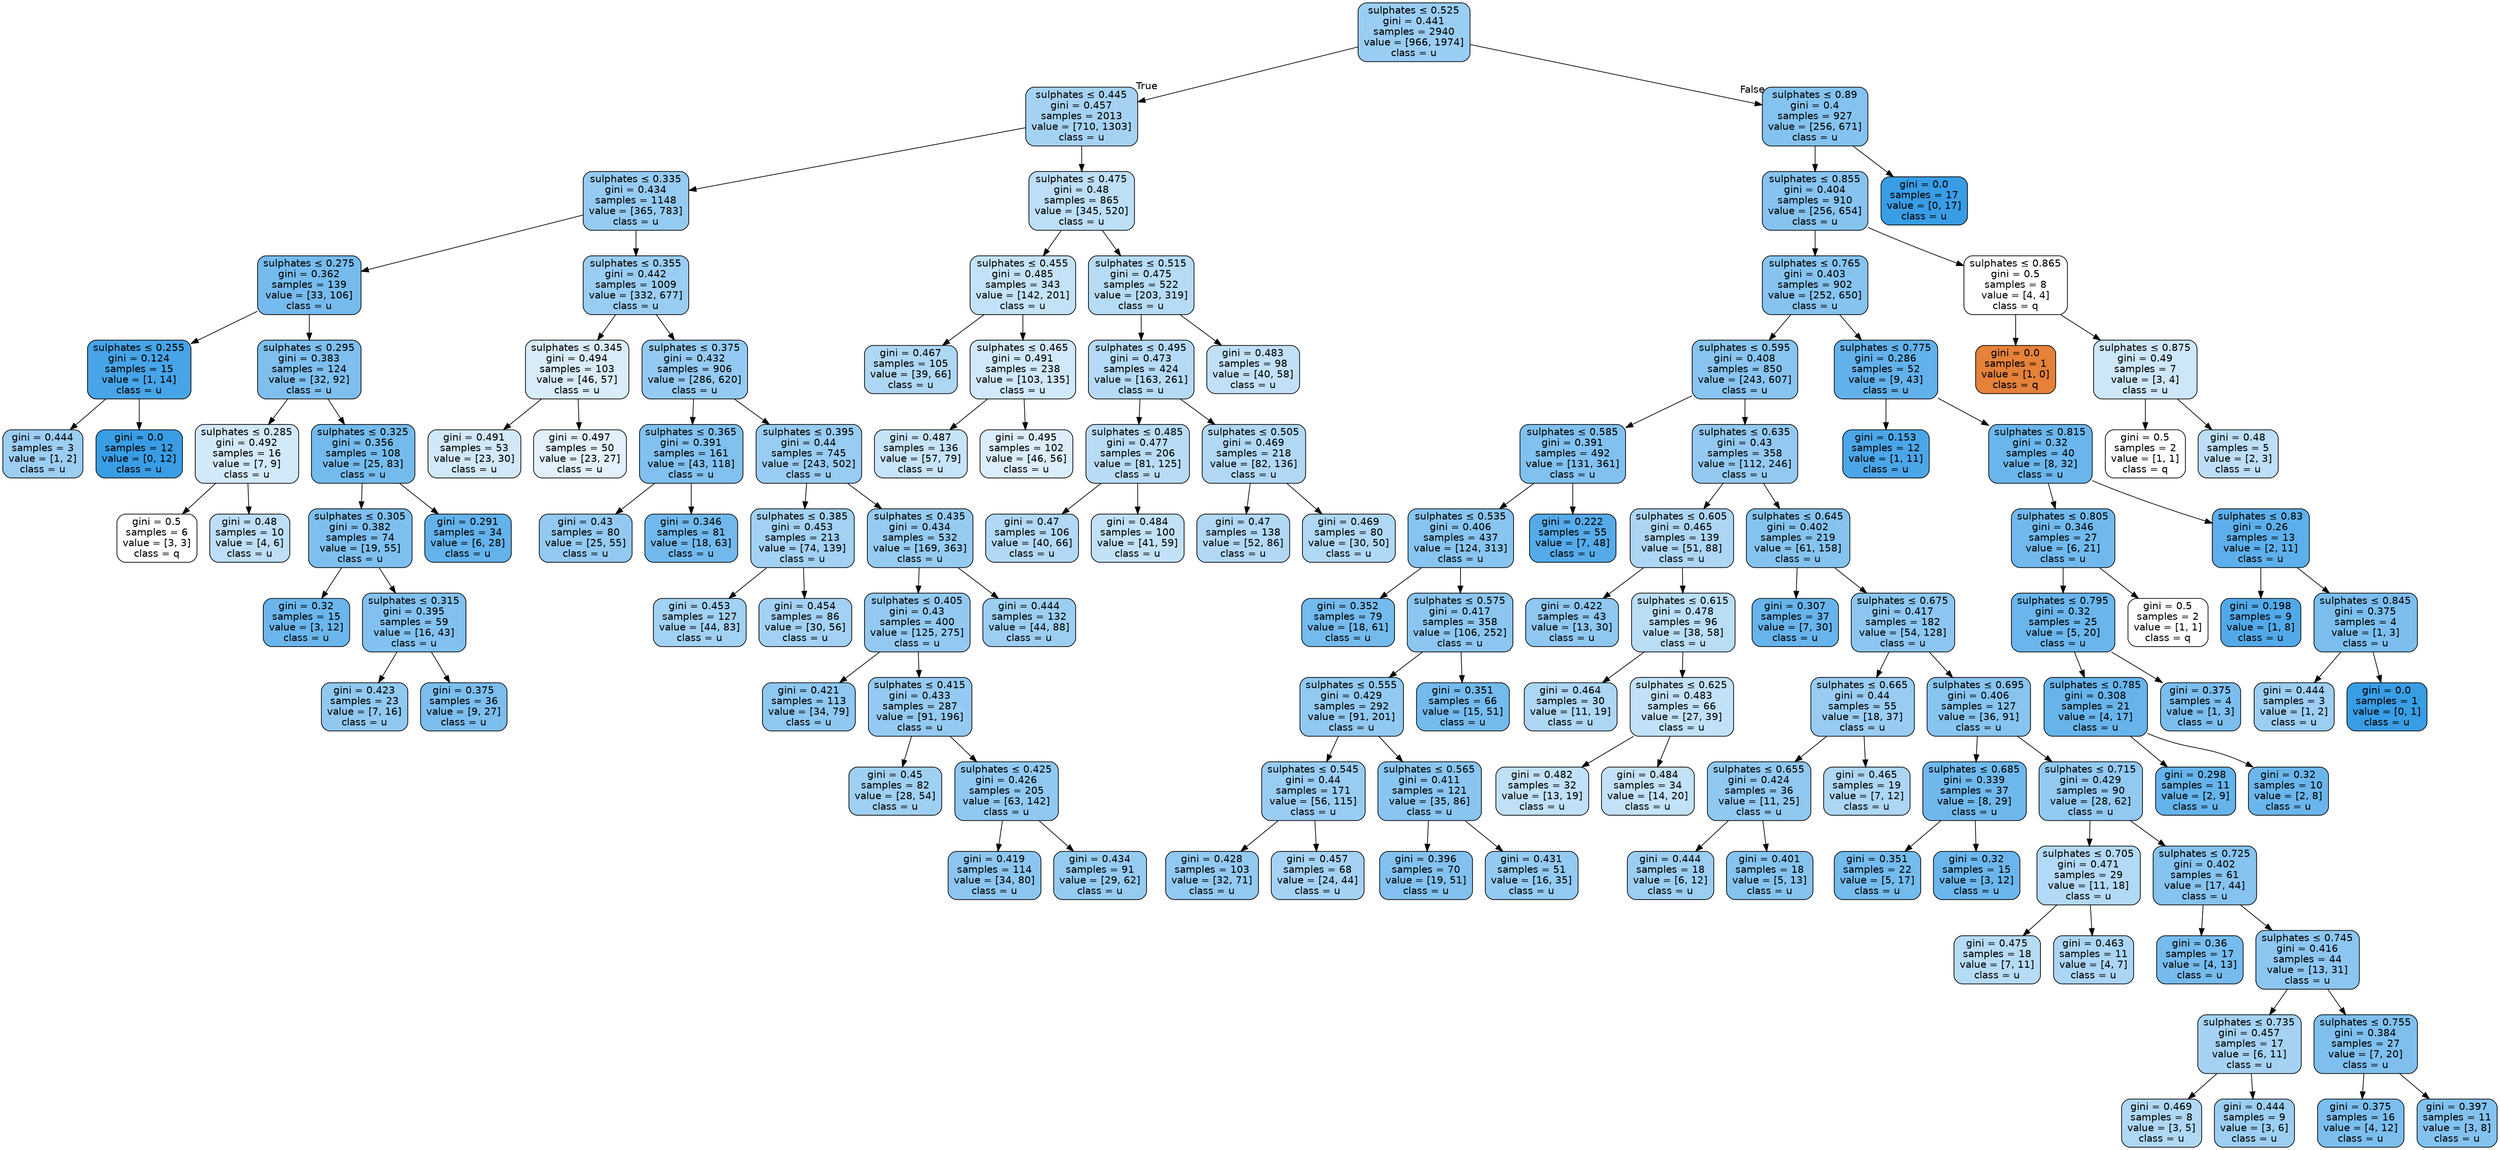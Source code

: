 digraph Tree {
node [shape=box, style="filled, rounded", color="black", fontname=helvetica] ;
edge [fontname=helvetica] ;
0 [label=<sulphates &le; 0.525<br/>gini = 0.441<br/>samples = 2940<br/>value = [966, 1974]<br/>class = u>, fillcolor="#399de582"] ;
1 [label=<sulphates &le; 0.445<br/>gini = 0.457<br/>samples = 2013<br/>value = [710, 1303]<br/>class = u>, fillcolor="#399de574"] ;
0 -> 1 [labeldistance=2.5, labelangle=45, headlabel="True"] ;
2 [label=<sulphates &le; 0.335<br/>gini = 0.434<br/>samples = 1148<br/>value = [365, 783]<br/>class = u>, fillcolor="#399de588"] ;
1 -> 2 ;
3 [label=<sulphates &le; 0.275<br/>gini = 0.362<br/>samples = 139<br/>value = [33, 106]<br/>class = u>, fillcolor="#399de5b0"] ;
2 -> 3 ;
4 [label=<sulphates &le; 0.255<br/>gini = 0.124<br/>samples = 15<br/>value = [1, 14]<br/>class = u>, fillcolor="#399de5ed"] ;
3 -> 4 ;
5 [label=<gini = 0.444<br/>samples = 3<br/>value = [1, 2]<br/>class = u>, fillcolor="#399de57f"] ;
4 -> 5 ;
6 [label=<gini = 0.0<br/>samples = 12<br/>value = [0, 12]<br/>class = u>, fillcolor="#399de5ff"] ;
4 -> 6 ;
7 [label=<sulphates &le; 0.295<br/>gini = 0.383<br/>samples = 124<br/>value = [32, 92]<br/>class = u>, fillcolor="#399de5a6"] ;
3 -> 7 ;
8 [label=<sulphates &le; 0.285<br/>gini = 0.492<br/>samples = 16<br/>value = [7, 9]<br/>class = u>, fillcolor="#399de539"] ;
7 -> 8 ;
9 [label=<gini = 0.5<br/>samples = 6<br/>value = [3, 3]<br/>class = q>, fillcolor="#e5813900"] ;
8 -> 9 ;
10 [label=<gini = 0.48<br/>samples = 10<br/>value = [4, 6]<br/>class = u>, fillcolor="#399de555"] ;
8 -> 10 ;
11 [label=<sulphates &le; 0.325<br/>gini = 0.356<br/>samples = 108<br/>value = [25, 83]<br/>class = u>, fillcolor="#399de5b2"] ;
7 -> 11 ;
12 [label=<sulphates &le; 0.305<br/>gini = 0.382<br/>samples = 74<br/>value = [19, 55]<br/>class = u>, fillcolor="#399de5a7"] ;
11 -> 12 ;
13 [label=<gini = 0.32<br/>samples = 15<br/>value = [3, 12]<br/>class = u>, fillcolor="#399de5bf"] ;
12 -> 13 ;
14 [label=<sulphates &le; 0.315<br/>gini = 0.395<br/>samples = 59<br/>value = [16, 43]<br/>class = u>, fillcolor="#399de5a0"] ;
12 -> 14 ;
15 [label=<gini = 0.423<br/>samples = 23<br/>value = [7, 16]<br/>class = u>, fillcolor="#399de58f"] ;
14 -> 15 ;
16 [label=<gini = 0.375<br/>samples = 36<br/>value = [9, 27]<br/>class = u>, fillcolor="#399de5aa"] ;
14 -> 16 ;
17 [label=<gini = 0.291<br/>samples = 34<br/>value = [6, 28]<br/>class = u>, fillcolor="#399de5c8"] ;
11 -> 17 ;
18 [label=<sulphates &le; 0.355<br/>gini = 0.442<br/>samples = 1009<br/>value = [332, 677]<br/>class = u>, fillcolor="#399de582"] ;
2 -> 18 ;
19 [label=<sulphates &le; 0.345<br/>gini = 0.494<br/>samples = 103<br/>value = [46, 57]<br/>class = u>, fillcolor="#399de531"] ;
18 -> 19 ;
20 [label=<gini = 0.491<br/>samples = 53<br/>value = [23, 30]<br/>class = u>, fillcolor="#399de53b"] ;
19 -> 20 ;
21 [label=<gini = 0.497<br/>samples = 50<br/>value = [23, 27]<br/>class = u>, fillcolor="#399de526"] ;
19 -> 21 ;
22 [label=<sulphates &le; 0.375<br/>gini = 0.432<br/>samples = 906<br/>value = [286, 620]<br/>class = u>, fillcolor="#399de589"] ;
18 -> 22 ;
23 [label=<sulphates &le; 0.365<br/>gini = 0.391<br/>samples = 161<br/>value = [43, 118]<br/>class = u>, fillcolor="#399de5a2"] ;
22 -> 23 ;
24 [label=<gini = 0.43<br/>samples = 80<br/>value = [25, 55]<br/>class = u>, fillcolor="#399de58b"] ;
23 -> 24 ;
25 [label=<gini = 0.346<br/>samples = 81<br/>value = [18, 63]<br/>class = u>, fillcolor="#399de5b6"] ;
23 -> 25 ;
26 [label=<sulphates &le; 0.395<br/>gini = 0.44<br/>samples = 745<br/>value = [243, 502]<br/>class = u>, fillcolor="#399de584"] ;
22 -> 26 ;
27 [label=<sulphates &le; 0.385<br/>gini = 0.453<br/>samples = 213<br/>value = [74, 139]<br/>class = u>, fillcolor="#399de577"] ;
26 -> 27 ;
28 [label=<gini = 0.453<br/>samples = 127<br/>value = [44, 83]<br/>class = u>, fillcolor="#399de578"] ;
27 -> 28 ;
29 [label=<gini = 0.454<br/>samples = 86<br/>value = [30, 56]<br/>class = u>, fillcolor="#399de576"] ;
27 -> 29 ;
30 [label=<sulphates &le; 0.435<br/>gini = 0.434<br/>samples = 532<br/>value = [169, 363]<br/>class = u>, fillcolor="#399de588"] ;
26 -> 30 ;
31 [label=<sulphates &le; 0.405<br/>gini = 0.43<br/>samples = 400<br/>value = [125, 275]<br/>class = u>, fillcolor="#399de58b"] ;
30 -> 31 ;
32 [label=<gini = 0.421<br/>samples = 113<br/>value = [34, 79]<br/>class = u>, fillcolor="#399de591"] ;
31 -> 32 ;
33 [label=<sulphates &le; 0.415<br/>gini = 0.433<br/>samples = 287<br/>value = [91, 196]<br/>class = u>, fillcolor="#399de589"] ;
31 -> 33 ;
34 [label=<gini = 0.45<br/>samples = 82<br/>value = [28, 54]<br/>class = u>, fillcolor="#399de57b"] ;
33 -> 34 ;
35 [label=<sulphates &le; 0.425<br/>gini = 0.426<br/>samples = 205<br/>value = [63, 142]<br/>class = u>, fillcolor="#399de58e"] ;
33 -> 35 ;
36 [label=<gini = 0.419<br/>samples = 114<br/>value = [34, 80]<br/>class = u>, fillcolor="#399de593"] ;
35 -> 36 ;
37 [label=<gini = 0.434<br/>samples = 91<br/>value = [29, 62]<br/>class = u>, fillcolor="#399de588"] ;
35 -> 37 ;
38 [label=<gini = 0.444<br/>samples = 132<br/>value = [44, 88]<br/>class = u>, fillcolor="#399de57f"] ;
30 -> 38 ;
39 [label=<sulphates &le; 0.475<br/>gini = 0.48<br/>samples = 865<br/>value = [345, 520]<br/>class = u>, fillcolor="#399de556"] ;
1 -> 39 ;
40 [label=<sulphates &le; 0.455<br/>gini = 0.485<br/>samples = 343<br/>value = [142, 201]<br/>class = u>, fillcolor="#399de54b"] ;
39 -> 40 ;
41 [label=<gini = 0.467<br/>samples = 105<br/>value = [39, 66]<br/>class = u>, fillcolor="#399de568"] ;
40 -> 41 ;
42 [label=<sulphates &le; 0.465<br/>gini = 0.491<br/>samples = 238<br/>value = [103, 135]<br/>class = u>, fillcolor="#399de53c"] ;
40 -> 42 ;
43 [label=<gini = 0.487<br/>samples = 136<br/>value = [57, 79]<br/>class = u>, fillcolor="#399de547"] ;
42 -> 43 ;
44 [label=<gini = 0.495<br/>samples = 102<br/>value = [46, 56]<br/>class = u>, fillcolor="#399de52e"] ;
42 -> 44 ;
45 [label=<sulphates &le; 0.515<br/>gini = 0.475<br/>samples = 522<br/>value = [203, 319]<br/>class = u>, fillcolor="#399de55d"] ;
39 -> 45 ;
46 [label=<sulphates &le; 0.495<br/>gini = 0.473<br/>samples = 424<br/>value = [163, 261]<br/>class = u>, fillcolor="#399de560"] ;
45 -> 46 ;
47 [label=<sulphates &le; 0.485<br/>gini = 0.477<br/>samples = 206<br/>value = [81, 125]<br/>class = u>, fillcolor="#399de55a"] ;
46 -> 47 ;
48 [label=<gini = 0.47<br/>samples = 106<br/>value = [40, 66]<br/>class = u>, fillcolor="#399de564"] ;
47 -> 48 ;
49 [label=<gini = 0.484<br/>samples = 100<br/>value = [41, 59]<br/>class = u>, fillcolor="#399de54e"] ;
47 -> 49 ;
50 [label=<sulphates &le; 0.505<br/>gini = 0.469<br/>samples = 218<br/>value = [82, 136]<br/>class = u>, fillcolor="#399de565"] ;
46 -> 50 ;
51 [label=<gini = 0.47<br/>samples = 138<br/>value = [52, 86]<br/>class = u>, fillcolor="#399de565"] ;
50 -> 51 ;
52 [label=<gini = 0.469<br/>samples = 80<br/>value = [30, 50]<br/>class = u>, fillcolor="#399de566"] ;
50 -> 52 ;
53 [label=<gini = 0.483<br/>samples = 98<br/>value = [40, 58]<br/>class = u>, fillcolor="#399de54f"] ;
45 -> 53 ;
54 [label=<sulphates &le; 0.89<br/>gini = 0.4<br/>samples = 927<br/>value = [256, 671]<br/>class = u>, fillcolor="#399de59e"] ;
0 -> 54 [labeldistance=2.5, labelangle=-45, headlabel="False"] ;
55 [label=<sulphates &le; 0.855<br/>gini = 0.404<br/>samples = 910<br/>value = [256, 654]<br/>class = u>, fillcolor="#399de59b"] ;
54 -> 55 ;
56 [label=<sulphates &le; 0.765<br/>gini = 0.403<br/>samples = 902<br/>value = [252, 650]<br/>class = u>, fillcolor="#399de59c"] ;
55 -> 56 ;
57 [label=<sulphates &le; 0.595<br/>gini = 0.408<br/>samples = 850<br/>value = [243, 607]<br/>class = u>, fillcolor="#399de599"] ;
56 -> 57 ;
58 [label=<sulphates &le; 0.585<br/>gini = 0.391<br/>samples = 492<br/>value = [131, 361]<br/>class = u>, fillcolor="#399de5a2"] ;
57 -> 58 ;
59 [label=<sulphates &le; 0.535<br/>gini = 0.406<br/>samples = 437<br/>value = [124, 313]<br/>class = u>, fillcolor="#399de59a"] ;
58 -> 59 ;
60 [label=<gini = 0.352<br/>samples = 79<br/>value = [18, 61]<br/>class = u>, fillcolor="#399de5b4"] ;
59 -> 60 ;
61 [label=<sulphates &le; 0.575<br/>gini = 0.417<br/>samples = 358<br/>value = [106, 252]<br/>class = u>, fillcolor="#399de594"] ;
59 -> 61 ;
62 [label=<sulphates &le; 0.555<br/>gini = 0.429<br/>samples = 292<br/>value = [91, 201]<br/>class = u>, fillcolor="#399de58c"] ;
61 -> 62 ;
63 [label=<sulphates &le; 0.545<br/>gini = 0.44<br/>samples = 171<br/>value = [56, 115]<br/>class = u>, fillcolor="#399de583"] ;
62 -> 63 ;
64 [label=<gini = 0.428<br/>samples = 103<br/>value = [32, 71]<br/>class = u>, fillcolor="#399de58c"] ;
63 -> 64 ;
65 [label=<gini = 0.457<br/>samples = 68<br/>value = [24, 44]<br/>class = u>, fillcolor="#399de574"] ;
63 -> 65 ;
66 [label=<sulphates &le; 0.565<br/>gini = 0.411<br/>samples = 121<br/>value = [35, 86]<br/>class = u>, fillcolor="#399de597"] ;
62 -> 66 ;
67 [label=<gini = 0.396<br/>samples = 70<br/>value = [19, 51]<br/>class = u>, fillcolor="#399de5a0"] ;
66 -> 67 ;
68 [label=<gini = 0.431<br/>samples = 51<br/>value = [16, 35]<br/>class = u>, fillcolor="#399de58a"] ;
66 -> 68 ;
69 [label=<gini = 0.351<br/>samples = 66<br/>value = [15, 51]<br/>class = u>, fillcolor="#399de5b4"] ;
61 -> 69 ;
70 [label=<gini = 0.222<br/>samples = 55<br/>value = [7, 48]<br/>class = u>, fillcolor="#399de5da"] ;
58 -> 70 ;
71 [label=<sulphates &le; 0.635<br/>gini = 0.43<br/>samples = 358<br/>value = [112, 246]<br/>class = u>, fillcolor="#399de58b"] ;
57 -> 71 ;
72 [label=<sulphates &le; 0.605<br/>gini = 0.465<br/>samples = 139<br/>value = [51, 88]<br/>class = u>, fillcolor="#399de56b"] ;
71 -> 72 ;
73 [label=<gini = 0.422<br/>samples = 43<br/>value = [13, 30]<br/>class = u>, fillcolor="#399de591"] ;
72 -> 73 ;
74 [label=<sulphates &le; 0.615<br/>gini = 0.478<br/>samples = 96<br/>value = [38, 58]<br/>class = u>, fillcolor="#399de558"] ;
72 -> 74 ;
75 [label=<gini = 0.464<br/>samples = 30<br/>value = [11, 19]<br/>class = u>, fillcolor="#399de56b"] ;
74 -> 75 ;
76 [label=<sulphates &le; 0.625<br/>gini = 0.483<br/>samples = 66<br/>value = [27, 39]<br/>class = u>, fillcolor="#399de54e"] ;
74 -> 76 ;
77 [label=<gini = 0.482<br/>samples = 32<br/>value = [13, 19]<br/>class = u>, fillcolor="#399de551"] ;
76 -> 77 ;
78 [label=<gini = 0.484<br/>samples = 34<br/>value = [14, 20]<br/>class = u>, fillcolor="#399de54d"] ;
76 -> 78 ;
79 [label=<sulphates &le; 0.645<br/>gini = 0.402<br/>samples = 219<br/>value = [61, 158]<br/>class = u>, fillcolor="#399de59d"] ;
71 -> 79 ;
80 [label=<gini = 0.307<br/>samples = 37<br/>value = [7, 30]<br/>class = u>, fillcolor="#399de5c4"] ;
79 -> 80 ;
81 [label=<sulphates &le; 0.675<br/>gini = 0.417<br/>samples = 182<br/>value = [54, 128]<br/>class = u>, fillcolor="#399de593"] ;
79 -> 81 ;
82 [label=<sulphates &le; 0.665<br/>gini = 0.44<br/>samples = 55<br/>value = [18, 37]<br/>class = u>, fillcolor="#399de583"] ;
81 -> 82 ;
83 [label=<sulphates &le; 0.655<br/>gini = 0.424<br/>samples = 36<br/>value = [11, 25]<br/>class = u>, fillcolor="#399de58f"] ;
82 -> 83 ;
84 [label=<gini = 0.444<br/>samples = 18<br/>value = [6, 12]<br/>class = u>, fillcolor="#399de57f"] ;
83 -> 84 ;
85 [label=<gini = 0.401<br/>samples = 18<br/>value = [5, 13]<br/>class = u>, fillcolor="#399de59d"] ;
83 -> 85 ;
86 [label=<gini = 0.465<br/>samples = 19<br/>value = [7, 12]<br/>class = u>, fillcolor="#399de56a"] ;
82 -> 86 ;
87 [label=<sulphates &le; 0.695<br/>gini = 0.406<br/>samples = 127<br/>value = [36, 91]<br/>class = u>, fillcolor="#399de59a"] ;
81 -> 87 ;
88 [label=<sulphates &le; 0.685<br/>gini = 0.339<br/>samples = 37<br/>value = [8, 29]<br/>class = u>, fillcolor="#399de5b9"] ;
87 -> 88 ;
89 [label=<gini = 0.351<br/>samples = 22<br/>value = [5, 17]<br/>class = u>, fillcolor="#399de5b4"] ;
88 -> 89 ;
90 [label=<gini = 0.32<br/>samples = 15<br/>value = [3, 12]<br/>class = u>, fillcolor="#399de5bf"] ;
88 -> 90 ;
91 [label=<sulphates &le; 0.715<br/>gini = 0.429<br/>samples = 90<br/>value = [28, 62]<br/>class = u>, fillcolor="#399de58c"] ;
87 -> 91 ;
92 [label=<sulphates &le; 0.705<br/>gini = 0.471<br/>samples = 29<br/>value = [11, 18]<br/>class = u>, fillcolor="#399de563"] ;
91 -> 92 ;
93 [label=<gini = 0.475<br/>samples = 18<br/>value = [7, 11]<br/>class = u>, fillcolor="#399de55d"] ;
92 -> 93 ;
94 [label=<gini = 0.463<br/>samples = 11<br/>value = [4, 7]<br/>class = u>, fillcolor="#399de56d"] ;
92 -> 94 ;
95 [label=<sulphates &le; 0.725<br/>gini = 0.402<br/>samples = 61<br/>value = [17, 44]<br/>class = u>, fillcolor="#399de59c"] ;
91 -> 95 ;
96 [label=<gini = 0.36<br/>samples = 17<br/>value = [4, 13]<br/>class = u>, fillcolor="#399de5b1"] ;
95 -> 96 ;
97 [label=<sulphates &le; 0.745<br/>gini = 0.416<br/>samples = 44<br/>value = [13, 31]<br/>class = u>, fillcolor="#399de594"] ;
95 -> 97 ;
98 [label=<sulphates &le; 0.735<br/>gini = 0.457<br/>samples = 17<br/>value = [6, 11]<br/>class = u>, fillcolor="#399de574"] ;
97 -> 98 ;
99 [label=<gini = 0.469<br/>samples = 8<br/>value = [3, 5]<br/>class = u>, fillcolor="#399de566"] ;
98 -> 99 ;
100 [label=<gini = 0.444<br/>samples = 9<br/>value = [3, 6]<br/>class = u>, fillcolor="#399de57f"] ;
98 -> 100 ;
101 [label=<sulphates &le; 0.755<br/>gini = 0.384<br/>samples = 27<br/>value = [7, 20]<br/>class = u>, fillcolor="#399de5a6"] ;
97 -> 101 ;
102 [label=<gini = 0.375<br/>samples = 16<br/>value = [4, 12]<br/>class = u>, fillcolor="#399de5aa"] ;
101 -> 102 ;
103 [label=<gini = 0.397<br/>samples = 11<br/>value = [3, 8]<br/>class = u>, fillcolor="#399de59f"] ;
101 -> 103 ;
104 [label=<sulphates &le; 0.775<br/>gini = 0.286<br/>samples = 52<br/>value = [9, 43]<br/>class = u>, fillcolor="#399de5ca"] ;
56 -> 104 ;
105 [label=<gini = 0.153<br/>samples = 12<br/>value = [1, 11]<br/>class = u>, fillcolor="#399de5e8"] ;
104 -> 105 ;
106 [label=<sulphates &le; 0.815<br/>gini = 0.32<br/>samples = 40<br/>value = [8, 32]<br/>class = u>, fillcolor="#399de5bf"] ;
104 -> 106 ;
107 [label=<sulphates &le; 0.805<br/>gini = 0.346<br/>samples = 27<br/>value = [6, 21]<br/>class = u>, fillcolor="#399de5b6"] ;
106 -> 107 ;
108 [label=<sulphates &le; 0.795<br/>gini = 0.32<br/>samples = 25<br/>value = [5, 20]<br/>class = u>, fillcolor="#399de5bf"] ;
107 -> 108 ;
109 [label=<sulphates &le; 0.785<br/>gini = 0.308<br/>samples = 21<br/>value = [4, 17]<br/>class = u>, fillcolor="#399de5c3"] ;
108 -> 109 ;
110 [label=<gini = 0.298<br/>samples = 11<br/>value = [2, 9]<br/>class = u>, fillcolor="#399de5c6"] ;
109 -> 110 ;
111 [label=<gini = 0.32<br/>samples = 10<br/>value = [2, 8]<br/>class = u>, fillcolor="#399de5bf"] ;
109 -> 111 ;
112 [label=<gini = 0.375<br/>samples = 4<br/>value = [1, 3]<br/>class = u>, fillcolor="#399de5aa"] ;
108 -> 112 ;
113 [label=<gini = 0.5<br/>samples = 2<br/>value = [1, 1]<br/>class = q>, fillcolor="#e5813900"] ;
107 -> 113 ;
114 [label=<sulphates &le; 0.83<br/>gini = 0.26<br/>samples = 13<br/>value = [2, 11]<br/>class = u>, fillcolor="#399de5d1"] ;
106 -> 114 ;
115 [label=<gini = 0.198<br/>samples = 9<br/>value = [1, 8]<br/>class = u>, fillcolor="#399de5df"] ;
114 -> 115 ;
116 [label=<sulphates &le; 0.845<br/>gini = 0.375<br/>samples = 4<br/>value = [1, 3]<br/>class = u>, fillcolor="#399de5aa"] ;
114 -> 116 ;
117 [label=<gini = 0.444<br/>samples = 3<br/>value = [1, 2]<br/>class = u>, fillcolor="#399de57f"] ;
116 -> 117 ;
118 [label=<gini = 0.0<br/>samples = 1<br/>value = [0, 1]<br/>class = u>, fillcolor="#399de5ff"] ;
116 -> 118 ;
119 [label=<sulphates &le; 0.865<br/>gini = 0.5<br/>samples = 8<br/>value = [4, 4]<br/>class = q>, fillcolor="#e5813900"] ;
55 -> 119 ;
120 [label=<gini = 0.0<br/>samples = 1<br/>value = [1, 0]<br/>class = q>, fillcolor="#e58139ff"] ;
119 -> 120 ;
121 [label=<sulphates &le; 0.875<br/>gini = 0.49<br/>samples = 7<br/>value = [3, 4]<br/>class = u>, fillcolor="#399de540"] ;
119 -> 121 ;
122 [label=<gini = 0.5<br/>samples = 2<br/>value = [1, 1]<br/>class = q>, fillcolor="#e5813900"] ;
121 -> 122 ;
123 [label=<gini = 0.48<br/>samples = 5<br/>value = [2, 3]<br/>class = u>, fillcolor="#399de555"] ;
121 -> 123 ;
124 [label=<gini = 0.0<br/>samples = 17<br/>value = [0, 17]<br/>class = u>, fillcolor="#399de5ff"] ;
54 -> 124 ;
}